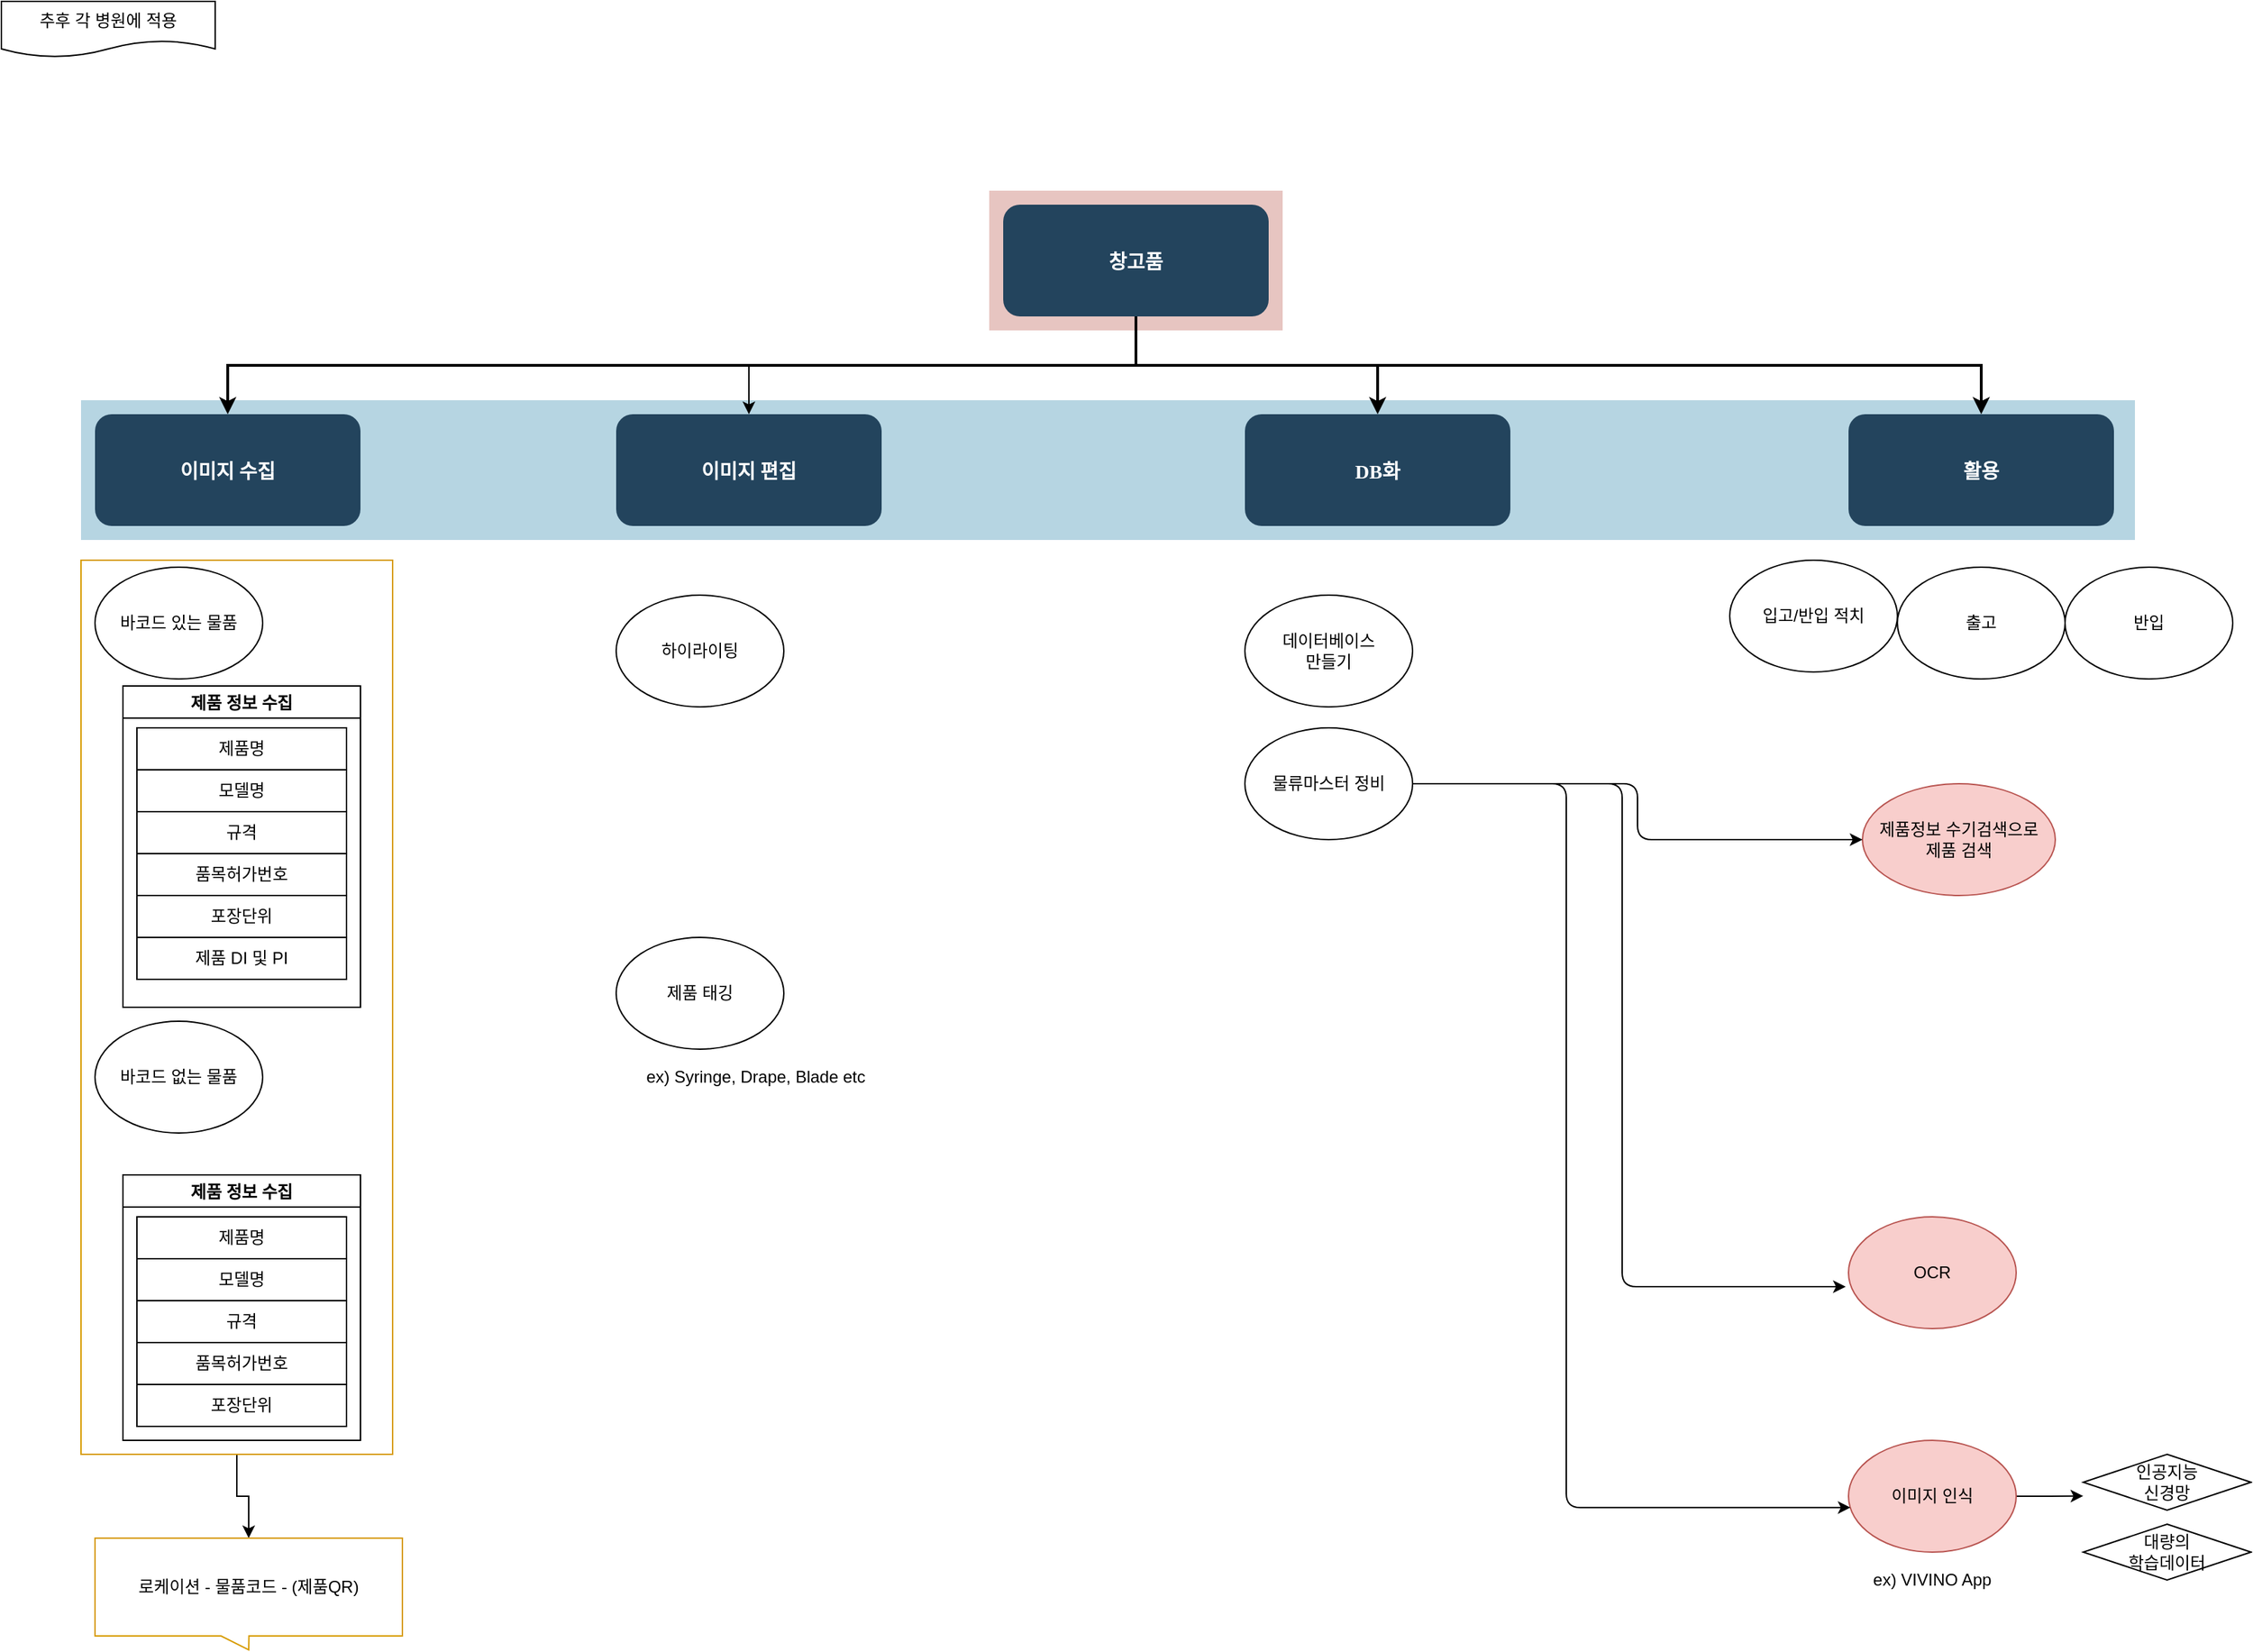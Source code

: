 <mxfile version="14.8.0" type="github">
  <diagram name="Page-1" id="2c0d36ab-eaac-3732-788b-9136903baeff">
    <mxGraphModel dx="1673" dy="829" grid="1" gridSize="10" guides="1" tooltips="1" connect="1" arrows="1" fold="1" page="1" pageScale="1.5" pageWidth="1169" pageHeight="827" background="none" math="0" shadow="0">
      <root>
        <mxCell id="0" />
        <mxCell id="1" parent="0" />
        <mxCell id="123" value="" style="fillColor=#AE4132;strokeColor=none;opacity=30;" parent="1" vertex="1">
          <mxGeometry x="747" y="175.5" width="210" height="100.0" as="geometry" />
        </mxCell>
        <mxCell id="122" value="" style="fillColor=#10739E;strokeColor=none;opacity=30;" parent="1" vertex="1">
          <mxGeometry x="97" y="325.5" width="1470" height="100.0" as="geometry" />
        </mxCell>
        <mxCell id="2" value="창고품" style="rounded=1;fillColor=#23445D;gradientColor=none;strokeColor=none;fontColor=#FFFFFF;fontStyle=1;fontFamily=Tahoma;fontSize=14" parent="1" vertex="1">
          <mxGeometry x="757" y="185.5" width="190" height="80" as="geometry" />
        </mxCell>
        <mxCell id="4" value="활용" style="rounded=1;fillColor=#23445D;gradientColor=none;strokeColor=none;fontColor=#FFFFFF;fontStyle=1;fontFamily=Tahoma;fontSize=14" parent="1" vertex="1">
          <mxGeometry x="1362.0" y="335.5" width="190" height="80" as="geometry" />
        </mxCell>
        <mxCell id="9" value="" style="edgeStyle=elbowEdgeStyle;elbow=vertical;strokeWidth=2;rounded=0" parent="1" source="2" target="4" edge="1">
          <mxGeometry x="337" y="215.5" width="100" height="100" as="geometry">
            <mxPoint x="337" y="315.5" as="sourcePoint" />
            <mxPoint x="437" y="215.5" as="targetPoint" />
          </mxGeometry>
        </mxCell>
        <mxCell id="12" value="DB화" style="rounded=1;fillColor=#23445D;gradientColor=none;strokeColor=none;fontColor=#FFFFFF;fontStyle=1;fontFamily=Tahoma;fontSize=14" parent="1" vertex="1">
          <mxGeometry x="930.0" y="335.5" width="190" height="80" as="geometry" />
        </mxCell>
        <mxCell id="13" value="이미지 수집" style="rounded=1;fillColor=#23445D;gradientColor=none;strokeColor=none;fontColor=#FFFFFF;fontStyle=1;fontFamily=Tahoma;fontSize=14" parent="1" vertex="1">
          <mxGeometry x="107" y="335.5" width="190" height="80" as="geometry" />
        </mxCell>
        <mxCell id="59" value="" style="edgeStyle=elbowEdgeStyle;elbow=vertical;strokeWidth=2;rounded=0" parent="1" source="2" target="12" edge="1">
          <mxGeometry x="347" y="225.5" width="100" height="100" as="geometry">
            <mxPoint x="862.0" y="275.5" as="sourcePoint" />
            <mxPoint x="1467.0" y="345.5" as="targetPoint" />
          </mxGeometry>
        </mxCell>
        <mxCell id="61" value="" style="edgeStyle=elbowEdgeStyle;elbow=vertical;strokeWidth=2;rounded=0" parent="1" source="2" target="13" edge="1">
          <mxGeometry x="-23" y="135.5" width="100" height="100" as="geometry">
            <mxPoint x="-23" y="235.5" as="sourcePoint" />
            <mxPoint x="77" y="135.5" as="targetPoint" />
          </mxGeometry>
        </mxCell>
        <mxCell id="otnFeGUagMU2zySuc4kF-125" style="edgeStyle=orthogonalEdgeStyle;rounded=0;orthogonalLoop=1;jettySize=auto;html=1;entryX=0.5;entryY=0;entryDx=0;entryDy=0;" edge="1" parent="1" target="otnFeGUagMU2zySuc4kF-123">
          <mxGeometry relative="1" as="geometry">
            <mxPoint x="575" y="300" as="targetPoint" />
            <mxPoint x="575" y="300" as="sourcePoint" />
          </mxGeometry>
        </mxCell>
        <mxCell id="otnFeGUagMU2zySuc4kF-123" value="이미지 편집" style="rounded=1;fillColor=#23445D;gradientColor=none;strokeColor=none;fontColor=#FFFFFF;fontStyle=1;fontFamily=Tahoma;fontSize=14" vertex="1" parent="1">
          <mxGeometry x="480.0" y="335.5" width="190" height="80" as="geometry" />
        </mxCell>
        <mxCell id="otnFeGUagMU2zySuc4kF-126" value="입고/반입 적치" style="ellipse;whiteSpace=wrap;html=1;" vertex="1" parent="1">
          <mxGeometry x="1277" y="440" width="120" height="80" as="geometry" />
        </mxCell>
        <mxCell id="otnFeGUagMU2zySuc4kF-127" value="출고" style="ellipse;whiteSpace=wrap;html=1;" vertex="1" parent="1">
          <mxGeometry x="1397" y="445" width="120" height="80" as="geometry" />
        </mxCell>
        <mxCell id="otnFeGUagMU2zySuc4kF-128" value="반입" style="ellipse;whiteSpace=wrap;html=1;" vertex="1" parent="1">
          <mxGeometry x="1517" y="445" width="120" height="80" as="geometry" />
        </mxCell>
        <mxCell id="otnFeGUagMU2zySuc4kF-169" style="edgeStyle=orthogonalEdgeStyle;rounded=0;orthogonalLoop=1;jettySize=auto;html=1;exitX=1;exitY=0.5;exitDx=0;exitDy=0;" edge="1" parent="1" source="otnFeGUagMU2zySuc4kF-130">
          <mxGeometry relative="1" as="geometry">
            <mxPoint x="1530.0" y="1109.824" as="targetPoint" />
          </mxGeometry>
        </mxCell>
        <mxCell id="otnFeGUagMU2zySuc4kF-130" value="이미지 인식" style="ellipse;whiteSpace=wrap;html=1;fillColor=#f8cecc;strokeColor=#b85450;" vertex="1" parent="1">
          <mxGeometry x="1362" y="1070" width="120" height="80" as="geometry" />
        </mxCell>
        <mxCell id="otnFeGUagMU2zySuc4kF-131" value="하이라이팅" style="ellipse;whiteSpace=wrap;html=1;" vertex="1" parent="1">
          <mxGeometry x="480" y="465" width="120" height="80" as="geometry" />
        </mxCell>
        <mxCell id="otnFeGUagMU2zySuc4kF-132" value="바코드 있는 물품" style="ellipse;whiteSpace=wrap;html=1;" vertex="1" parent="1">
          <mxGeometry x="107" y="445" width="120" height="80" as="geometry" />
        </mxCell>
        <mxCell id="otnFeGUagMU2zySuc4kF-133" value="바코드 없는 물품" style="ellipse;whiteSpace=wrap;html=1;" vertex="1" parent="1">
          <mxGeometry x="107" y="770" width="120" height="80" as="geometry" />
        </mxCell>
        <mxCell id="otnFeGUagMU2zySuc4kF-134" value="추후 각 병원에 적용" style="shape=document;whiteSpace=wrap;html=1;boundedLbl=1;" vertex="1" parent="1">
          <mxGeometry x="40" y="40" width="153" height="40" as="geometry" />
        </mxCell>
        <mxCell id="otnFeGUagMU2zySuc4kF-136" value="제품 정보 수집" style="swimlane;" vertex="1" parent="1">
          <mxGeometry x="127" y="530" width="170" height="230" as="geometry">
            <mxRectangle x="120" y="560" width="110" height="23" as="alternateBounds" />
          </mxGeometry>
        </mxCell>
        <mxCell id="otnFeGUagMU2zySuc4kF-137" value="제품명" style="whiteSpace=wrap;html=1;" vertex="1" parent="otnFeGUagMU2zySuc4kF-136">
          <mxGeometry x="10" y="30" width="150" height="30" as="geometry" />
        </mxCell>
        <mxCell id="otnFeGUagMU2zySuc4kF-138" value="모델명" style="whiteSpace=wrap;html=1;" vertex="1" parent="otnFeGUagMU2zySuc4kF-136">
          <mxGeometry x="10" y="60" width="150" height="30" as="geometry" />
        </mxCell>
        <mxCell id="otnFeGUagMU2zySuc4kF-139" value="규격" style="whiteSpace=wrap;html=1;" vertex="1" parent="otnFeGUagMU2zySuc4kF-136">
          <mxGeometry x="10" y="90" width="150" height="30" as="geometry" />
        </mxCell>
        <mxCell id="otnFeGUagMU2zySuc4kF-140" value="품목허가번호" style="whiteSpace=wrap;html=1;" vertex="1" parent="otnFeGUagMU2zySuc4kF-136">
          <mxGeometry x="10" y="120" width="150" height="30" as="geometry" />
        </mxCell>
        <mxCell id="otnFeGUagMU2zySuc4kF-141" value="포장단위" style="whiteSpace=wrap;html=1;" vertex="1" parent="otnFeGUagMU2zySuc4kF-136">
          <mxGeometry x="10" y="150" width="150" height="30" as="geometry" />
        </mxCell>
        <mxCell id="otnFeGUagMU2zySuc4kF-148" value="제품 DI 및 PI" style="whiteSpace=wrap;html=1;" vertex="1" parent="otnFeGUagMU2zySuc4kF-136">
          <mxGeometry x="10" y="180" width="150" height="30" as="geometry" />
        </mxCell>
        <mxCell id="otnFeGUagMU2zySuc4kF-142" value="제품 정보 수집" style="swimlane;" vertex="1" parent="1">
          <mxGeometry x="127" y="880" width="170" height="190" as="geometry">
            <mxRectangle x="120" y="560" width="110" height="23" as="alternateBounds" />
          </mxGeometry>
        </mxCell>
        <mxCell id="otnFeGUagMU2zySuc4kF-143" value="제품명" style="whiteSpace=wrap;html=1;" vertex="1" parent="otnFeGUagMU2zySuc4kF-142">
          <mxGeometry x="10" y="30" width="150" height="30" as="geometry" />
        </mxCell>
        <mxCell id="otnFeGUagMU2zySuc4kF-144" value="모델명" style="whiteSpace=wrap;html=1;" vertex="1" parent="otnFeGUagMU2zySuc4kF-142">
          <mxGeometry x="10" y="60" width="150" height="30" as="geometry" />
        </mxCell>
        <mxCell id="otnFeGUagMU2zySuc4kF-145" value="규격" style="whiteSpace=wrap;html=1;" vertex="1" parent="otnFeGUagMU2zySuc4kF-142">
          <mxGeometry x="10" y="90" width="150" height="30" as="geometry" />
        </mxCell>
        <mxCell id="otnFeGUagMU2zySuc4kF-146" value="품목허가번호" style="whiteSpace=wrap;html=1;" vertex="1" parent="otnFeGUagMU2zySuc4kF-142">
          <mxGeometry x="10" y="120" width="150" height="30" as="geometry" />
        </mxCell>
        <mxCell id="otnFeGUagMU2zySuc4kF-147" value="포장단위" style="whiteSpace=wrap;html=1;" vertex="1" parent="otnFeGUagMU2zySuc4kF-142">
          <mxGeometry x="10" y="150" width="150" height="30" as="geometry" />
        </mxCell>
        <mxCell id="otnFeGUagMU2zySuc4kF-153" value="" style="edgeStyle=orthogonalEdgeStyle;rounded=0;orthogonalLoop=1;jettySize=auto;html=1;" edge="1" parent="1" source="otnFeGUagMU2zySuc4kF-150" target="otnFeGUagMU2zySuc4kF-152">
          <mxGeometry relative="1" as="geometry" />
        </mxCell>
        <mxCell id="otnFeGUagMU2zySuc4kF-150" value="" style="rounded=0;whiteSpace=wrap;html=1;strokeColor=#d79b00;fillColor=none;" vertex="1" parent="1">
          <mxGeometry x="97" y="440" width="223" height="640" as="geometry" />
        </mxCell>
        <mxCell id="otnFeGUagMU2zySuc4kF-152" value="로케이션 - 물품코드 - (제품QR)" style="shape=callout;rounded=0;whiteSpace=wrap;html=1;perimeter=calloutPerimeter;strokeColor=#d79b00;fillColor=none;size=10;position=0.41;" vertex="1" parent="1">
          <mxGeometry x="107" y="1140" width="220" height="80" as="geometry" />
        </mxCell>
        <mxCell id="otnFeGUagMU2zySuc4kF-154" value="데이터베이스&lt;br&gt;만들기" style="ellipse;whiteSpace=wrap;html=1;" vertex="1" parent="1">
          <mxGeometry x="930" y="465" width="120" height="80" as="geometry" />
        </mxCell>
        <mxCell id="otnFeGUagMU2zySuc4kF-155" value="제품 태깅" style="ellipse;whiteSpace=wrap;html=1;" vertex="1" parent="1">
          <mxGeometry x="480" y="710" width="120" height="80" as="geometry" />
        </mxCell>
        <mxCell id="otnFeGUagMU2zySuc4kF-158" value="OCR" style="ellipse;whiteSpace=wrap;html=1;fillColor=#f8cecc;strokeColor=#b85450;" vertex="1" parent="1">
          <mxGeometry x="1362" y="910" width="120" height="80" as="geometry" />
        </mxCell>
        <mxCell id="otnFeGUagMU2zySuc4kF-159" value="제품정보 수기검색으로&lt;br&gt;제품 검색" style="ellipse;whiteSpace=wrap;html=1;fillColor=#f8cecc;strokeColor=#b85450;" vertex="1" parent="1">
          <mxGeometry x="1372" y="600" width="138" height="80" as="geometry" />
        </mxCell>
        <mxCell id="otnFeGUagMU2zySuc4kF-160" value="물류마스터 정비" style="ellipse;whiteSpace=wrap;html=1;" vertex="1" parent="1">
          <mxGeometry x="930" y="560" width="120" height="80" as="geometry" />
        </mxCell>
        <mxCell id="otnFeGUagMU2zySuc4kF-162" value="" style="edgeStyle=elbowEdgeStyle;elbow=horizontal;endArrow=classic;html=1;exitX=1;exitY=0.5;exitDx=0;exitDy=0;entryX=0;entryY=0.5;entryDx=0;entryDy=0;" edge="1" parent="1" source="otnFeGUagMU2zySuc4kF-160" target="otnFeGUagMU2zySuc4kF-159">
          <mxGeometry width="50" height="50" relative="1" as="geometry">
            <mxPoint x="1312" y="545" as="sourcePoint" />
            <mxPoint x="1362" y="495" as="targetPoint" />
          </mxGeometry>
        </mxCell>
        <mxCell id="otnFeGUagMU2zySuc4kF-163" value="" style="edgeStyle=elbowEdgeStyle;elbow=horizontal;endArrow=classic;html=1;exitX=1;exitY=0.5;exitDx=0;exitDy=0;" edge="1" parent="1" source="otnFeGUagMU2zySuc4kF-160">
          <mxGeometry width="50" height="50" relative="1" as="geometry">
            <mxPoint x="1050" y="710" as="sourcePoint" />
            <mxPoint x="1360" y="960" as="targetPoint" />
            <Array as="points">
              <mxPoint x="1200" y="770" />
            </Array>
          </mxGeometry>
        </mxCell>
        <mxCell id="otnFeGUagMU2zySuc4kF-164" value="" style="edgeStyle=elbowEdgeStyle;elbow=horizontal;endArrow=classic;html=1;entryX=0.012;entryY=0.601;entryDx=0;entryDy=0;entryPerimeter=0;exitX=1;exitY=0.5;exitDx=0;exitDy=0;" edge="1" parent="1" source="otnFeGUagMU2zySuc4kF-160" target="otnFeGUagMU2zySuc4kF-130">
          <mxGeometry width="50" height="50" relative="1" as="geometry">
            <mxPoint x="1050" y="710" as="sourcePoint" />
            <mxPoint x="1100" y="660" as="targetPoint" />
            <Array as="points">
              <mxPoint x="1160" y="920" />
              <mxPoint x="1140" y="920" />
            </Array>
          </mxGeometry>
        </mxCell>
        <mxCell id="otnFeGUagMU2zySuc4kF-165" value="ex) VIVINO App" style="text;html=1;strokeColor=none;fillColor=none;align=center;verticalAlign=middle;whiteSpace=wrap;rounded=0;" vertex="1" parent="1">
          <mxGeometry x="1372" y="1160" width="100" height="20" as="geometry" />
        </mxCell>
        <mxCell id="otnFeGUagMU2zySuc4kF-167" value="ex) Syringe, Drape, Blade etc" style="text;html=1;strokeColor=none;fillColor=none;align=center;verticalAlign=middle;whiteSpace=wrap;rounded=0;" vertex="1" parent="1">
          <mxGeometry x="480" y="800" width="200" height="20" as="geometry" />
        </mxCell>
        <mxCell id="otnFeGUagMU2zySuc4kF-170" value="인공지능&lt;br&gt;신경망" style="rhombus;whiteSpace=wrap;html=1;fillColor=none;" vertex="1" parent="1">
          <mxGeometry x="1530" y="1080" width="120" height="40" as="geometry" />
        </mxCell>
        <mxCell id="otnFeGUagMU2zySuc4kF-172" value="대량의&lt;br&gt;학습데이터" style="rhombus;whiteSpace=wrap;html=1;fillColor=none;" vertex="1" parent="1">
          <mxGeometry x="1530" y="1130" width="120" height="40" as="geometry" />
        </mxCell>
      </root>
    </mxGraphModel>
  </diagram>
</mxfile>
